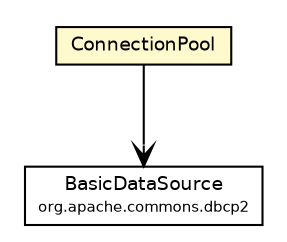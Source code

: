 #!/usr/local/bin/dot
#
# Class diagram 
# Generated by UMLGraph version R5_6 (http://www.umlgraph.org/)
#

digraph G {
	edge [fontname="Helvetica",fontsize=10,labelfontname="Helvetica",labelfontsize=10];
	node [fontname="Helvetica",fontsize=10,shape=plaintext];
	nodesep=0.25;
	ranksep=0.5;
	// net.ljcomputing.persistence.impl.ConnectionPool
	c65 [label=<<table title="net.ljcomputing.persistence.impl.ConnectionPool" border="0" cellborder="1" cellspacing="0" cellpadding="2" port="p" bgcolor="lemonChiffon" href="./ConnectionPool.html">
		<tr><td><table border="0" cellspacing="0" cellpadding="1">
<tr><td align="center" balign="center"> ConnectionPool </td></tr>
		</table></td></tr>
		</table>>, URL="./ConnectionPool.html", fontname="Helvetica", fontcolor="black", fontsize=9.0];
	// net.ljcomputing.persistence.impl.ConnectionPool NAVASSOC org.apache.commons.dbcp2.BasicDataSource
	c65:p -> c85:p [taillabel="", label="", headlabel="", fontname="Helvetica", fontcolor="black", fontsize=10.0, color="black", arrowhead=open];
	// org.apache.commons.dbcp2.BasicDataSource
	c85 [label=<<table title="org.apache.commons.dbcp2.BasicDataSource" border="0" cellborder="1" cellspacing="0" cellpadding="2" port="p" href="http://commons.apache.org/proper/commons-dbcp/apidocs/org/apache/commons/dbcp2/BasicDataSource.html">
		<tr><td><table border="0" cellspacing="0" cellpadding="1">
<tr><td align="center" balign="center"> BasicDataSource </td></tr>
<tr><td align="center" balign="center"><font point-size="7.0"> org.apache.commons.dbcp2 </font></td></tr>
		</table></td></tr>
		</table>>, URL="http://commons.apache.org/proper/commons-dbcp/apidocs/org/apache/commons/dbcp2/BasicDataSource.html", fontname="Helvetica", fontcolor="black", fontsize=9.0];
}

